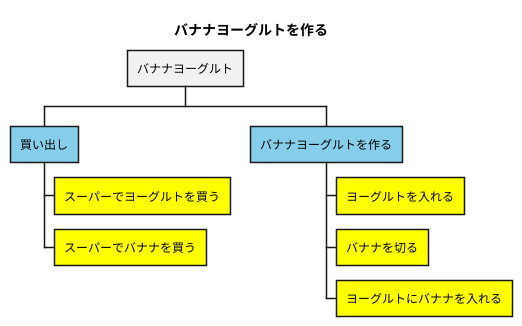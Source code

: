 @startwbs デザート
title バナナヨーグルトを作る
* バナナヨーグルト
**[#SkyBlue] 買い出し
***[#Yellow] スーパーでヨーグルトを買う
***[#Yellow] スーパーでバナナを買う
**[#SkyBlue] バナナヨーグルトを作る
***[#Yellow] ヨーグルトを入れる
***[#Yellow] バナナを切る
***[#Yellow] ヨーグルトにバナナを入れる


@endwbs